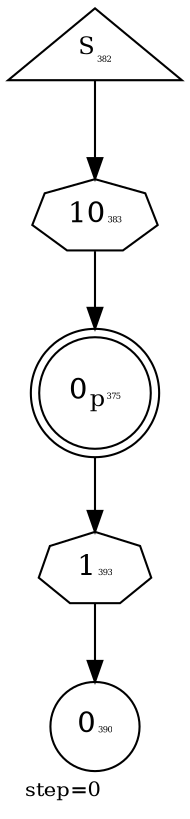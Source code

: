 digraph {
  graph  [labelloc=bottom,labeljust=left,fontsize="10",label="step=0"];
  "375" [shape=circle,peripheries="2",label=<0<SUB>p</SUB><FONT POINT-SIZE='4'>375</FONT>>,labelfontcolor=black,color=black];
  "382" [shape=triangle,peripheries="1",label=<<SUP>S</SUP><FONT POINT-SIZE='4'>382</FONT>>,labelfontcolor=black,color=black];
  "390" [shape=circle,peripheries="1",label=<0<FONT POINT-SIZE='4'>390</FONT>>,labelfontcolor=black,color=black];
  "383" [label=<10<FONT POINT-SIZE='4'>383</FONT>>,peripheries="1",color=black,shape=septagon];
  "382" -> "383" [color=black];
  "383" -> "375" [color=black];
  "393" [label=<1<FONT POINT-SIZE='4'>393</FONT>>,peripheries="1",color=black,shape=septagon];
  "375" -> "393" [color=black];
  "393" -> "390" [color=black];
}
